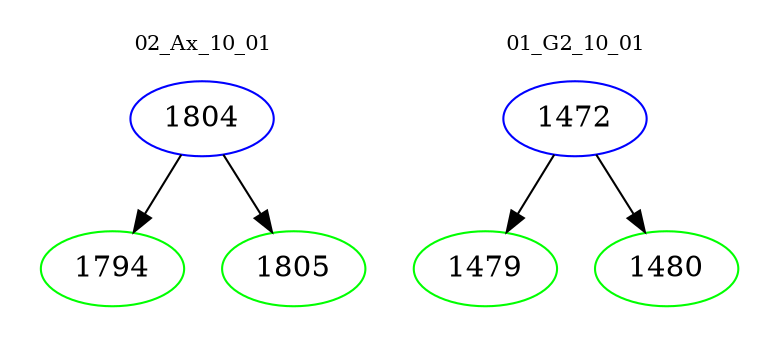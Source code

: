 digraph{
subgraph cluster_0 {
color = white
label = "02_Ax_10_01";
fontsize=10;
T0_1804 [label="1804", color="blue"]
T0_1804 -> T0_1794 [color="black"]
T0_1794 [label="1794", color="green"]
T0_1804 -> T0_1805 [color="black"]
T0_1805 [label="1805", color="green"]
}
subgraph cluster_1 {
color = white
label = "01_G2_10_01";
fontsize=10;
T1_1472 [label="1472", color="blue"]
T1_1472 -> T1_1479 [color="black"]
T1_1479 [label="1479", color="green"]
T1_1472 -> T1_1480 [color="black"]
T1_1480 [label="1480", color="green"]
}
}
